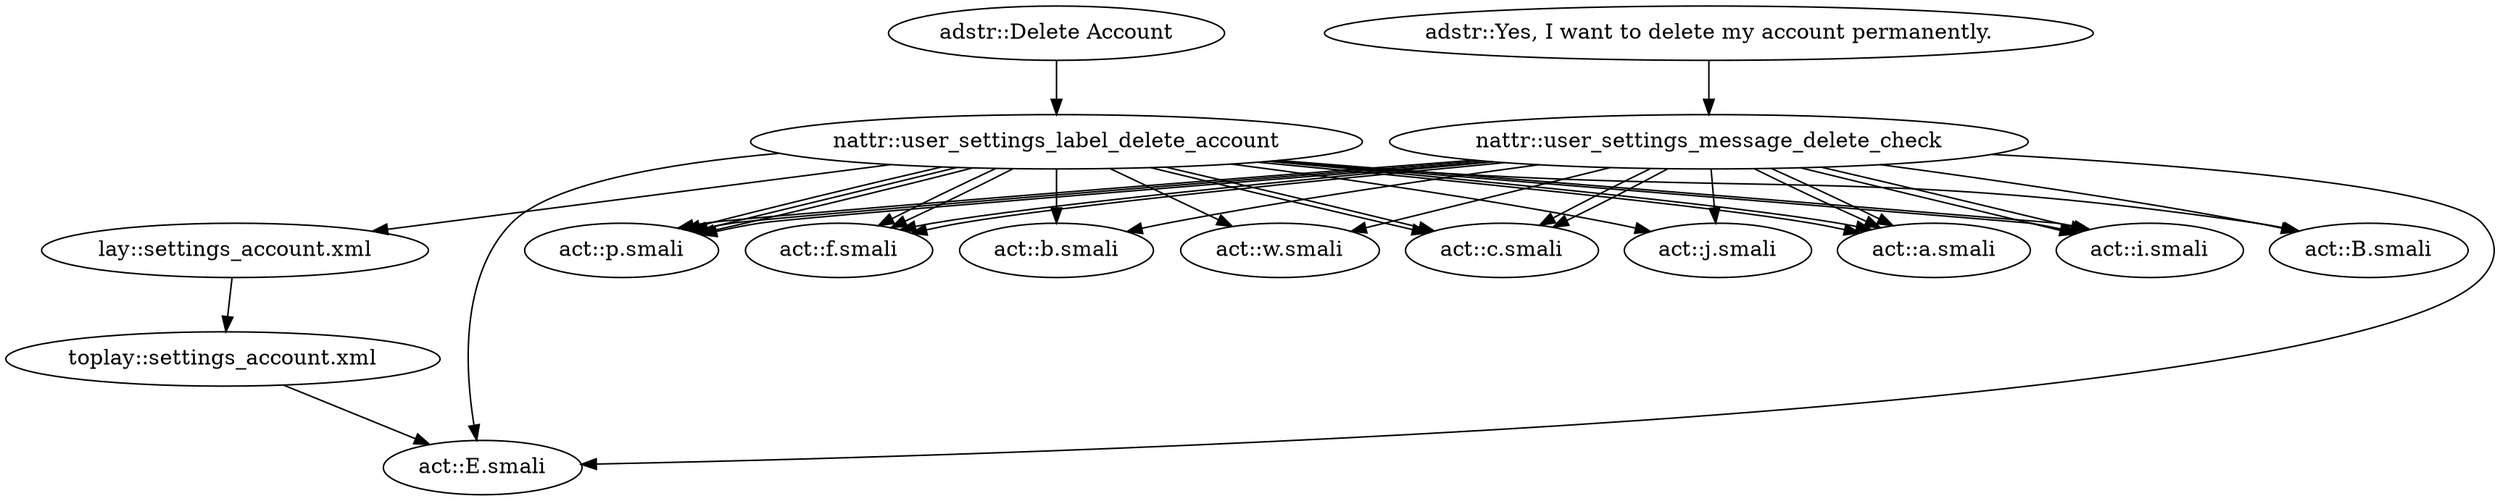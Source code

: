 digraph G {
"adstr::Delete Account" -> "nattr::user_settings_label_delete_account"
"adstr::Yes, I want to delete my account permanently." -> "nattr::user_settings_message_delete_check"
"nattr::user_settings_label_delete_account" -> "lay::settings_account.xml"
"nattr::user_settings_label_delete_account" -> "act::c.smali"
"nattr::user_settings_label_delete_account" -> "act::j.smali"
"nattr::user_settings_label_delete_account" -> "act::c.smali"
"nattr::user_settings_label_delete_account" -> "act::a.smali"
"nattr::user_settings_label_delete_account" -> "act::i.smali"
"nattr::user_settings_label_delete_account" -> "act::B.smali"
"nattr::user_settings_label_delete_account" -> "act::p.smali"
"nattr::user_settings_label_delete_account" -> "act::f.smali"
"nattr::user_settings_label_delete_account" -> "act::i.smali"
"nattr::user_settings_label_delete_account" -> "act::p.smali"
"nattr::user_settings_label_delete_account" -> "act::b.smali"
"nattr::user_settings_label_delete_account" -> "act::f.smali"
"nattr::user_settings_label_delete_account" -> "act::w.smali"
"nattr::user_settings_label_delete_account" -> "act::E.smali"
"nattr::user_settings_label_delete_account" -> "act::a.smali"
"nattr::user_settings_label_delete_account" -> "act::p.smali"
"nattr::user_settings_message_delete_check" -> "act::c.smali"
"nattr::user_settings_message_delete_check" -> "act::j.smali"
"nattr::user_settings_message_delete_check" -> "act::c.smali"
"nattr::user_settings_message_delete_check" -> "act::a.smali"
"nattr::user_settings_message_delete_check" -> "act::i.smali"
"nattr::user_settings_message_delete_check" -> "act::B.smali"
"nattr::user_settings_message_delete_check" -> "act::p.smali"
"nattr::user_settings_message_delete_check" -> "act::f.smali"
"nattr::user_settings_message_delete_check" -> "act::i.smali"
"nattr::user_settings_message_delete_check" -> "act::p.smali"
"nattr::user_settings_message_delete_check" -> "act::b.smali"
"nattr::user_settings_message_delete_check" -> "act::f.smali"
"nattr::user_settings_message_delete_check" -> "act::w.smali"
"nattr::user_settings_message_delete_check" -> "act::E.smali"
"nattr::user_settings_message_delete_check" -> "act::a.smali"
"nattr::user_settings_message_delete_check" -> "act::p.smali"
"lay::settings_account.xml" -> "toplay::settings_account.xml"
"toplay::settings_account.xml" -> "act::E.smali"
}
